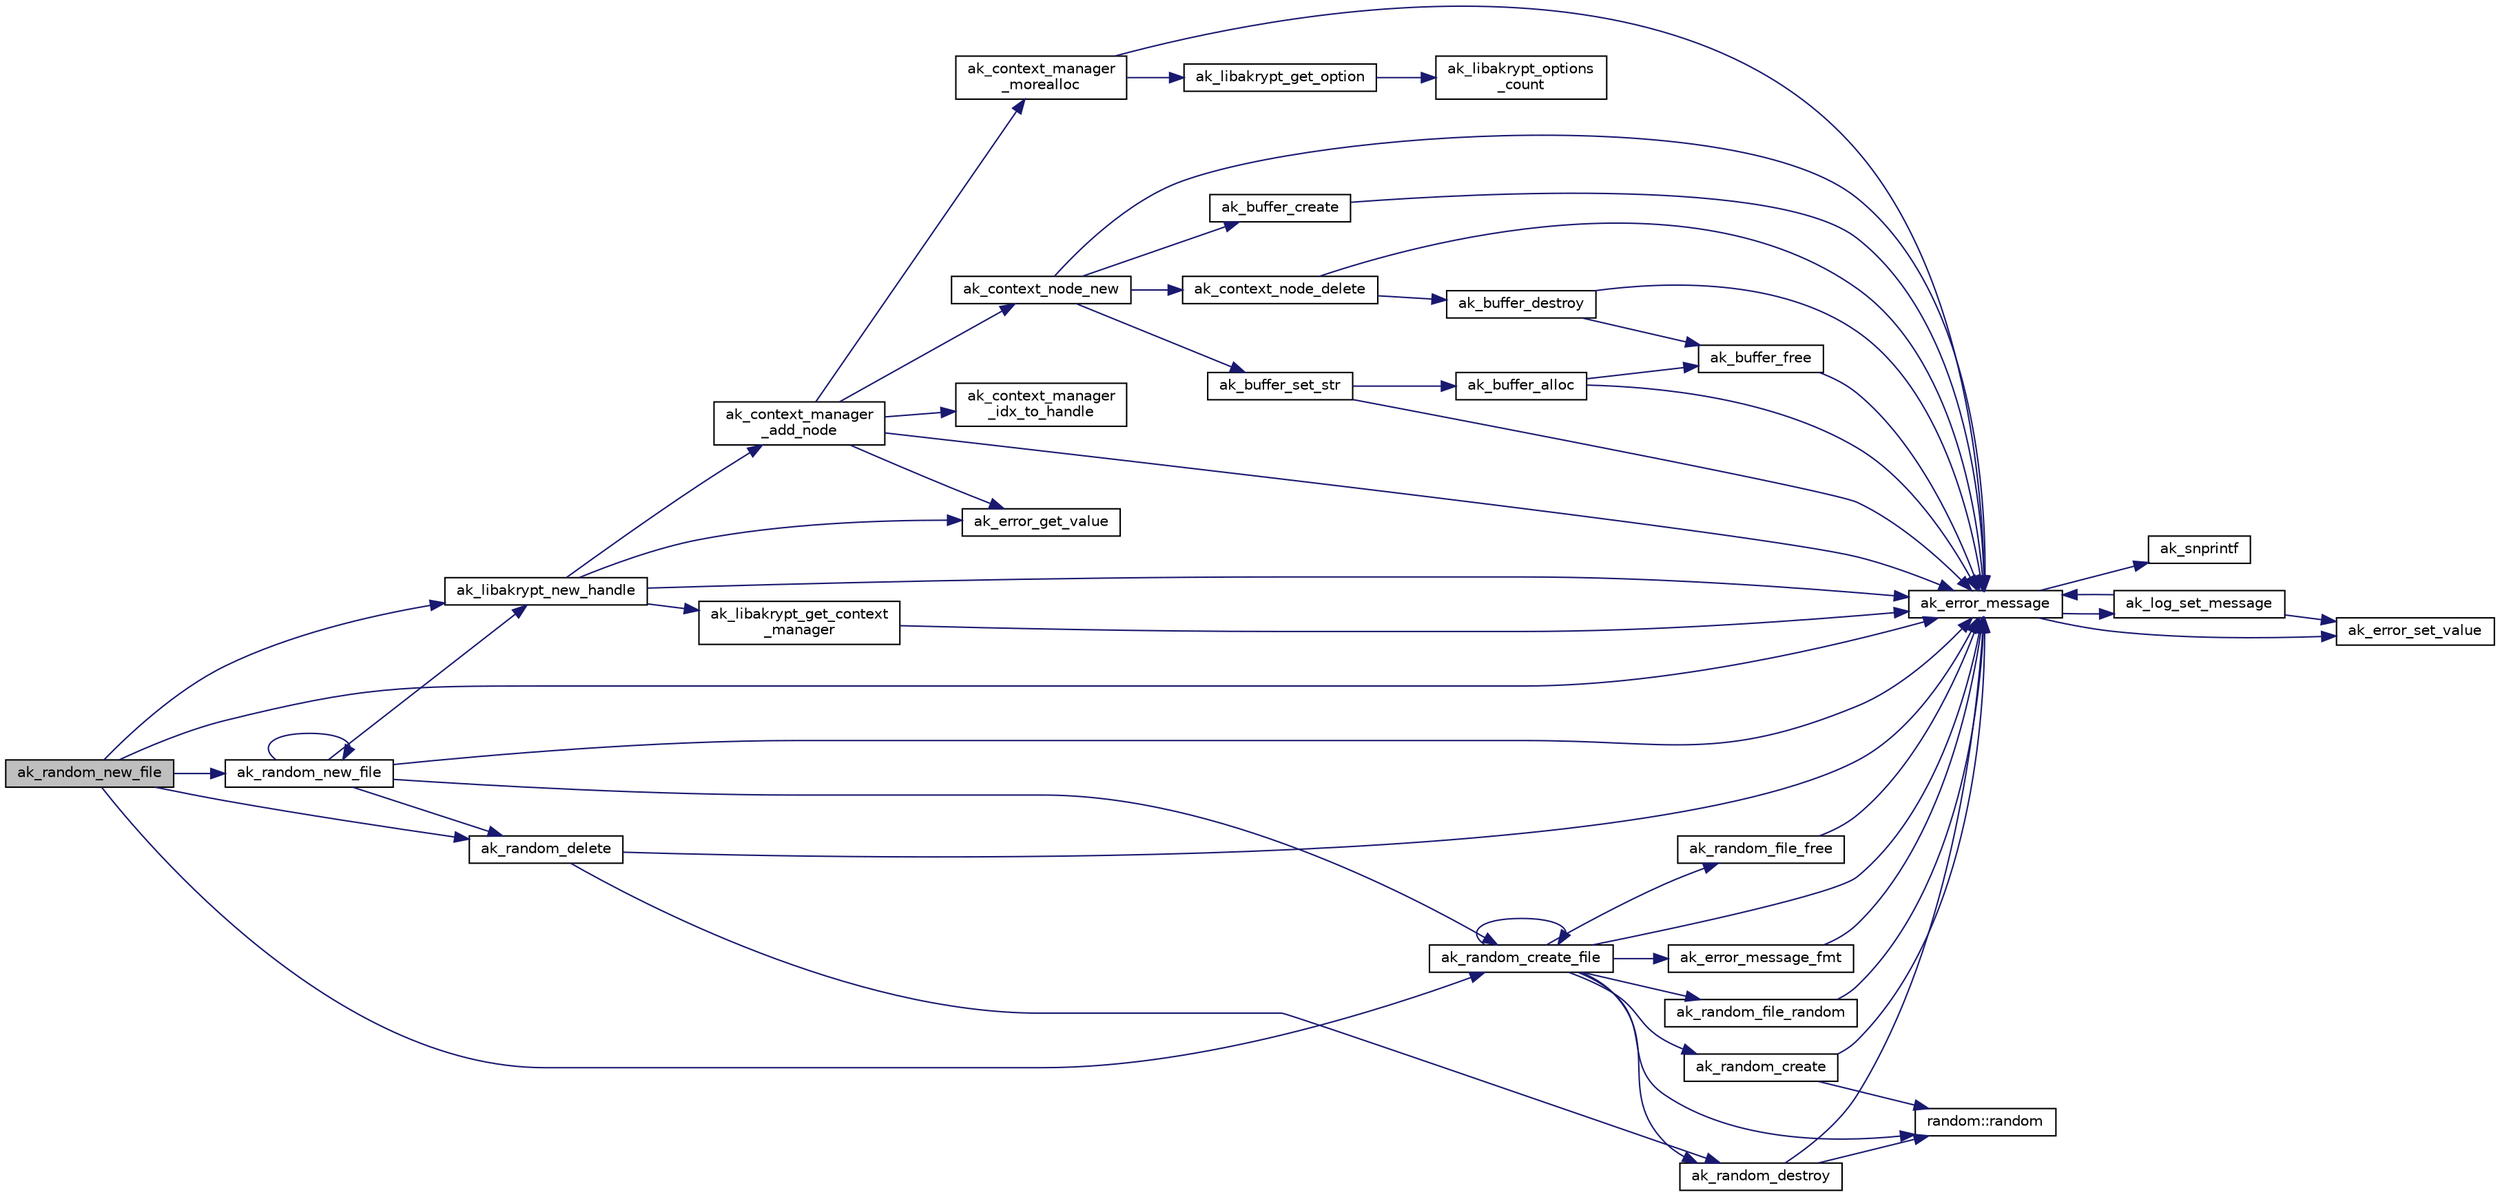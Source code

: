 digraph "ak_random_new_file"
{
  edge [fontname="Helvetica",fontsize="10",labelfontname="Helvetica",labelfontsize="10"];
  node [fontname="Helvetica",fontsize="10",shape=record];
  rankdir="LR";
  Node1 [label="ak_random_new_file",height=0.2,width=0.4,color="black", fillcolor="grey75", style="filled", fontcolor="black"];
  Node1 -> Node2 [color="midnightblue",fontsize="10",style="solid",fontname="Helvetica"];
  Node2 [label="ak_error_message",height=0.2,width=0.4,color="black", fillcolor="white", style="filled",URL="$ak__log_8c.html#a80a4822cbd184b3cbcc43096126eb52b",tooltip="Вывод сообщений о возникшей в процессе выполнения ошибке. "];
  Node2 -> Node3 [color="midnightblue",fontsize="10",style="solid",fontname="Helvetica"];
  Node3 [label="ak_snprintf",height=0.2,width=0.4,color="black", fillcolor="white", style="filled",URL="$ak__log_8c.html#a129225cc1640b6773cf0a7d629f0dca6",tooltip="Обобщенная реализация функции snprintf для различных компиляторов. "];
  Node2 -> Node4 [color="midnightblue",fontsize="10",style="solid",fontname="Helvetica"];
  Node4 [label="ak_log_set_message",height=0.2,width=0.4,color="black", fillcolor="white", style="filled",URL="$ak__log_8c.html#a25eff854c3f398d72791d04662d0978a",tooltip="Прямой вывод сообщения аудита. "];
  Node4 -> Node5 [color="midnightblue",fontsize="10",style="solid",fontname="Helvetica"];
  Node5 [label="ak_error_set_value",height=0.2,width=0.4,color="black", fillcolor="white", style="filled",URL="$ak__log_8c.html#a700e68d9e88d81489869ba269af25c7b",tooltip="Функция устанавливает значение переменной, хранящей ошибку выполнения программы. "];
  Node4 -> Node2 [color="midnightblue",fontsize="10",style="solid",fontname="Helvetica"];
  Node2 -> Node5 [color="midnightblue",fontsize="10",style="solid",fontname="Helvetica"];
  Node1 -> Node6 [color="midnightblue",fontsize="10",style="solid",fontname="Helvetica"];
  Node6 [label="ak_random_create_file",height=0.2,width=0.4,color="black", fillcolor="white", style="filled",URL="$ak__random_8c.html#ab20fdaf575e64464a99eb15b7cb65da6",tooltip="Cоздание генератора, считывающего случайные значения из заданного файла. "];
  Node6 -> Node7 [color="midnightblue",fontsize="10",style="solid",fontname="Helvetica"];
  Node7 [label="ak_random_create",height=0.2,width=0.4,color="black", fillcolor="white", style="filled",URL="$ak__random_8c.html#a3b122dc28795ec890ad9442726de8e70",tooltip="Инициализация генератора псевдо-случайных чисел. "];
  Node7 -> Node2 [color="midnightblue",fontsize="10",style="solid",fontname="Helvetica"];
  Node7 -> Node8 [color="midnightblue",fontsize="10",style="solid",fontname="Helvetica"];
  Node8 [label="random::random",height=0.2,width=0.4,color="black", fillcolor="white", style="filled",URL="$structrandom.html#a34c4359c2f54cc37cdf9ad5acecf115f",tooltip="указатель на функцию выработки последователности псевдо-случайных байт "];
  Node6 -> Node2 [color="midnightblue",fontsize="10",style="solid",fontname="Helvetica"];
  Node6 -> Node9 [color="midnightblue",fontsize="10",style="solid",fontname="Helvetica"];
  Node9 [label="ak_error_message_fmt",height=0.2,width=0.4,color="black", fillcolor="white", style="filled",URL="$ak__log_8c.html#af1a0b4eeceb5a222a840dcec204cb547",tooltip="Вывод сообщений о возникшей в процессе выполнения ошибке. "];
  Node9 -> Node2 [color="midnightblue",fontsize="10",style="solid",fontname="Helvetica"];
  Node6 -> Node10 [color="midnightblue",fontsize="10",style="solid",fontname="Helvetica"];
  Node10 [label="ak_random_destroy",height=0.2,width=0.4,color="black", fillcolor="white", style="filled",URL="$ak__random_8c.html#a6a4676e2f5acb44c1023dc640f271448",tooltip="Уничтожение данных, хранящихся в полях структуры struct random. "];
  Node10 -> Node2 [color="midnightblue",fontsize="10",style="solid",fontname="Helvetica"];
  Node10 -> Node8 [color="midnightblue",fontsize="10",style="solid",fontname="Helvetica"];
  Node6 -> Node8 [color="midnightblue",fontsize="10",style="solid",fontname="Helvetica"];
  Node6 -> Node11 [color="midnightblue",fontsize="10",style="solid",fontname="Helvetica"];
  Node11 [label="ak_random_file_random",height=0.2,width=0.4,color="black", fillcolor="white", style="filled",URL="$ak__random_8c.html#a687a37c1fe2c4892085977a9d07c68a0"];
  Node11 -> Node2 [color="midnightblue",fontsize="10",style="solid",fontname="Helvetica"];
  Node6 -> Node12 [color="midnightblue",fontsize="10",style="solid",fontname="Helvetica"];
  Node12 [label="ak_random_file_free",height=0.2,width=0.4,color="black", fillcolor="white", style="filled",URL="$ak__random_8c.html#ab1544fccabc725c91c030e0dd1c64692"];
  Node12 -> Node2 [color="midnightblue",fontsize="10",style="solid",fontname="Helvetica"];
  Node6 -> Node6 [color="midnightblue",fontsize="10",style="solid",fontname="Helvetica"];
  Node1 -> Node13 [color="midnightblue",fontsize="10",style="solid",fontname="Helvetica"];
  Node13 [label="ak_libakrypt_new_handle",height=0.2,width=0.4,color="black", fillcolor="white", style="filled",URL="$ak__context__manager_8c.html#aef8c1d5691347ffbab4eeddad25c815c",tooltip="Помещение созданного объекта в глоюальную структуру управления контекстами. "];
  Node13 -> Node14 [color="midnightblue",fontsize="10",style="solid",fontname="Helvetica"];
  Node14 [label="ak_libakrypt_get_context\l_manager",height=0.2,width=0.4,color="black", fillcolor="white", style="filled",URL="$ak__context__manager_8c.html#ab05fb0871d26ba7e3a61afb6e452561e",tooltip="Получение указателя на глобальную структуру управления контекстами. "];
  Node14 -> Node2 [color="midnightblue",fontsize="10",style="solid",fontname="Helvetica"];
  Node13 -> Node2 [color="midnightblue",fontsize="10",style="solid",fontname="Helvetica"];
  Node13 -> Node15 [color="midnightblue",fontsize="10",style="solid",fontname="Helvetica"];
  Node15 [label="ak_error_get_value",height=0.2,width=0.4,color="black", fillcolor="white", style="filled",URL="$ak__log_8c.html#aa0cdd429c558ca0448ce3a8e9529e920",tooltip="Функция возвращает код последней ошибки выполнения программы. "];
  Node13 -> Node16 [color="midnightblue",fontsize="10",style="solid",fontname="Helvetica"];
  Node16 [label="ak_context_manager\l_add_node",height=0.2,width=0.4,color="black", fillcolor="white", style="filled",URL="$ak__context__manager_8c.html#a0843a172b494b2ffa5c705cdc1a02c72",tooltip="Добавление контекста в структуру управления контекстами. "];
  Node16 -> Node2 [color="midnightblue",fontsize="10",style="solid",fontname="Helvetica"];
  Node16 -> Node17 [color="midnightblue",fontsize="10",style="solid",fontname="Helvetica"];
  Node17 [label="ak_context_manager\l_morealloc",height=0.2,width=0.4,color="black", fillcolor="white", style="filled",URL="$ak__context__manager_8c.html#ab8e1a000ec6e0ac245dd13b61fe92d31",tooltip="Увеличение памяти для структуры управления контекстами. "];
  Node17 -> Node18 [color="midnightblue",fontsize="10",style="solid",fontname="Helvetica"];
  Node18 [label="ak_libakrypt_get_option",height=0.2,width=0.4,color="black", fillcolor="white", style="filled",URL="$ak__libakrypt_8c.html#a784731c52e26697d5d5fe179f0fb1969",tooltip="Функция возвращает значение опции с заданным именем. "];
  Node18 -> Node19 [color="midnightblue",fontsize="10",style="solid",fontname="Helvetica"];
  Node19 [label="ak_libakrypt_options\l_count",height=0.2,width=0.4,color="black", fillcolor="white", style="filled",URL="$ak__libakrypt_8c.html#a2a9bc8b5608f12451a25dd8a7d278b01",tooltip="Функция возвращает общее количество опций библиотеки. "];
  Node17 -> Node2 [color="midnightblue",fontsize="10",style="solid",fontname="Helvetica"];
  Node16 -> Node20 [color="midnightblue",fontsize="10",style="solid",fontname="Helvetica"];
  Node20 [label="ak_context_manager\l_idx_to_handle",height=0.2,width=0.4,color="black", fillcolor="white", style="filled",URL="$ak__context__manager_8c.html#ae1d0e7ff117afe01c6fabaeebae689f8",tooltip="Получение точного значения дескриптора по индексу массива. "];
  Node16 -> Node21 [color="midnightblue",fontsize="10",style="solid",fontname="Helvetica"];
  Node21 [label="ak_context_node_new",height=0.2,width=0.4,color="black", fillcolor="white", style="filled",URL="$ak__context__manager_8c.html#a4b6bc7ad12e860a53a9a13a06eca4b51",tooltip="Создание нового элемента структуры управления контекстами. "];
  Node21 -> Node2 [color="midnightblue",fontsize="10",style="solid",fontname="Helvetica"];
  Node21 -> Node22 [color="midnightblue",fontsize="10",style="solid",fontname="Helvetica"];
  Node22 [label="ak_buffer_create",height=0.2,width=0.4,color="black", fillcolor="white", style="filled",URL="$ak__buffer_8c.html#a03c2366ad917d99ec79b402c8088e19f",tooltip="Инициализация буффера. "];
  Node22 -> Node2 [color="midnightblue",fontsize="10",style="solid",fontname="Helvetica"];
  Node21 -> Node23 [color="midnightblue",fontsize="10",style="solid",fontname="Helvetica"];
  Node23 [label="ak_context_node_delete",height=0.2,width=0.4,color="black", fillcolor="white", style="filled",URL="$ak__context__manager_8c.html#a1b217b5007f2cbfa4e4d9b7e5c75bf20",tooltip="Уничтожение элемента структуры управления контекстами. "];
  Node23 -> Node2 [color="midnightblue",fontsize="10",style="solid",fontname="Helvetica"];
  Node23 -> Node24 [color="midnightblue",fontsize="10",style="solid",fontname="Helvetica"];
  Node24 [label="ak_buffer_destroy",height=0.2,width=0.4,color="black", fillcolor="white", style="filled",URL="$ak__buffer_8c.html#a25ac100ac189695aeafbf8f81db91bf7",tooltip="Уничтожение данных, хранящиеся в полях структуры struct buffer. "];
  Node24 -> Node2 [color="midnightblue",fontsize="10",style="solid",fontname="Helvetica"];
  Node24 -> Node25 [color="midnightblue",fontsize="10",style="solid",fontname="Helvetica"];
  Node25 [label="ak_buffer_free",height=0.2,width=0.4,color="black", fillcolor="white", style="filled",URL="$ak__buffer_8c.html#a243d38ade78feebf7816cbd5d775310a",tooltip="Функция освобождает память, выделенную под данные (поле data структуры struct buffer )..."];
  Node25 -> Node2 [color="midnightblue",fontsize="10",style="solid",fontname="Helvetica"];
  Node21 -> Node26 [color="midnightblue",fontsize="10",style="solid",fontname="Helvetica"];
  Node26 [label="ak_buffer_set_str",height=0.2,width=0.4,color="black", fillcolor="white", style="filled",URL="$ak__buffer_8c.html#a510ddd5c7b3947f99e5da5ddd4833c29",tooltip="Помещение в буффер строки, оканчивающейся нулем. "];
  Node26 -> Node2 [color="midnightblue",fontsize="10",style="solid",fontname="Helvetica"];
  Node26 -> Node27 [color="midnightblue",fontsize="10",style="solid",fontname="Helvetica"];
  Node27 [label="ak_buffer_alloc",height=0.2,width=0.4,color="black", fillcolor="white", style="filled",URL="$ak__buffer_8c.html#a5e401c353e45f805c19ac520d9fcdae7",tooltip="Функция выделяет память под данные, хранимые в буффере. "];
  Node27 -> Node25 [color="midnightblue",fontsize="10",style="solid",fontname="Helvetica"];
  Node27 -> Node2 [color="midnightblue",fontsize="10",style="solid",fontname="Helvetica"];
  Node16 -> Node15 [color="midnightblue",fontsize="10",style="solid",fontname="Helvetica"];
  Node1 -> Node28 [color="midnightblue",fontsize="10",style="solid",fontname="Helvetica"];
  Node28 [label="ak_random_delete",height=0.2,width=0.4,color="black", fillcolor="white", style="filled",URL="$ak__random_8c.html#a7c504632f2f27699c12d1d4a90ee66e0",tooltip="Уничтожение генератора псевдо-случайных чисел. "];
  Node28 -> Node10 [color="midnightblue",fontsize="10",style="solid",fontname="Helvetica"];
  Node28 -> Node2 [color="midnightblue",fontsize="10",style="solid",fontname="Helvetica"];
  Node1 -> Node29 [color="midnightblue",fontsize="10",style="solid",fontname="Helvetica"];
  Node29 [label="ak_random_new_file",height=0.2,width=0.4,color="black", fillcolor="white", style="filled",URL="$ak__random_8c.html#aa7cae5d3dc9aafc4a32426547e90bb3b",tooltip="Создание дескриптора генератора, предоставляющего доступ к заданному файлу с данными. "];
  Node29 -> Node2 [color="midnightblue",fontsize="10",style="solid",fontname="Helvetica"];
  Node29 -> Node6 [color="midnightblue",fontsize="10",style="solid",fontname="Helvetica"];
  Node29 -> Node13 [color="midnightblue",fontsize="10",style="solid",fontname="Helvetica"];
  Node29 -> Node28 [color="midnightblue",fontsize="10",style="solid",fontname="Helvetica"];
  Node29 -> Node29 [color="midnightblue",fontsize="10",style="solid",fontname="Helvetica"];
}
